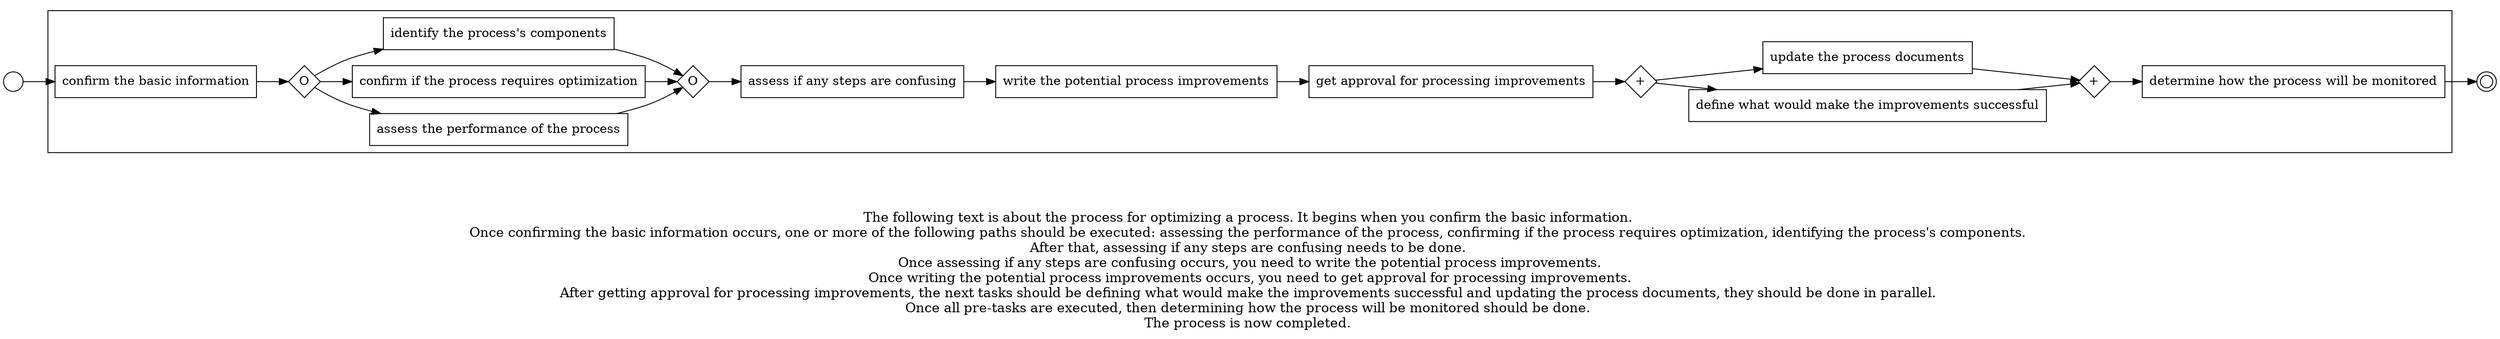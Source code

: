 digraph process_for_optimizing_a_process_191 {
	graph [rankdir=LR]
	START_NODE [label="" shape=circle width=0.3]
	subgraph CLUSTER_0 {
		"confirm the basic information" [shape=box]
		"OR_SPLIT--2. Identifying the process_4OIU" [label=O fixedsize=true shape=diamond width=0.5]
		"confirm the basic information" -> "OR_SPLIT--2. Identifying the process_4OIU"
		"assess the performance of the process" [shape=box]
		"OR_SPLIT--2. Identifying the process_4OIU" -> "assess the performance of the process"
		"confirm if the process requires optimization" [shape=box]
		"OR_SPLIT--2. Identifying the process_4OIU" -> "confirm if the process requires optimization"
		"identify the process's components" [shape=box]
		"OR_SPLIT--2. Identifying the process_4OIU" -> "identify the process's components"
		"OR_JOIN--2. Identifying the process_4OIU" [label=O fixedsize=true shape=diamond width=0.5]
		"assess the performance of the process" -> "OR_JOIN--2. Identifying the process_4OIU"
		"confirm if the process requires optimization" -> "OR_JOIN--2. Identifying the process_4OIU"
		"identify the process's components" -> "OR_JOIN--2. Identifying the process_4OIU"
		"assess if any steps are confusing" [shape=box]
		"OR_JOIN--2. Identifying the process_4OIU" -> "assess if any steps are confusing"
		"write the potential process improvements" [shape=box]
		"assess if any steps are confusing" -> "write the potential process improvements"
		"get approval for processing improvements" [shape=box]
		"write the potential process improvements" -> "get approval for processing improvements"
		"AND_SPLIT--6. Testing the process improvements_9GPW" [label="+" fixedsize=true shape=diamond width=0.5]
		"get approval for processing improvements" -> "AND_SPLIT--6. Testing the process improvements_9GPW"
		"define what would make the improvements successful" [shape=box]
		"AND_SPLIT--6. Testing the process improvements_9GPW" -> "define what would make the improvements successful"
		"update the process documents" [shape=box]
		"AND_SPLIT--6. Testing the process improvements_9GPW" -> "update the process documents"
		"AND_JOIN--6. Testing the process improvements_9GPW" [label="+" fixedsize=true shape=diamond width=0.5]
		"define what would make the improvements successful" -> "AND_JOIN--6. Testing the process improvements_9GPW"
		"update the process documents" -> "AND_JOIN--6. Testing the process improvements_9GPW"
		"determine how the process will be monitored" [shape=box]
		"AND_JOIN--6. Testing the process improvements_9GPW" -> "determine how the process will be monitored"
	}
	START_NODE -> "confirm the basic information"
	END_NODE [label="" shape=doublecircle width=0.2]
	"determine how the process will be monitored" -> END_NODE
	fontsize=15 label="\n\n
The following text is about the process for optimizing a process. It begins when you confirm the basic information. 
Once confirming the basic information occurs, one or more of the following paths should be executed: assessing the performance of the process, confirming if the process requires optimization, identifying the process's components. 
After that, assessing if any steps are confusing needs to be done. 
Once assessing if any steps are confusing occurs, you need to write the potential process improvements.
Once writing the potential process improvements occurs, you need to get approval for processing improvements.
After getting approval for processing improvements, the next tasks should be defining what would make the improvements successful and updating the process documents, they should be done in parallel. 
Once all pre-tasks are executed, then determining how the process will be monitored should be done. 
The process is now completed. 
"
}
